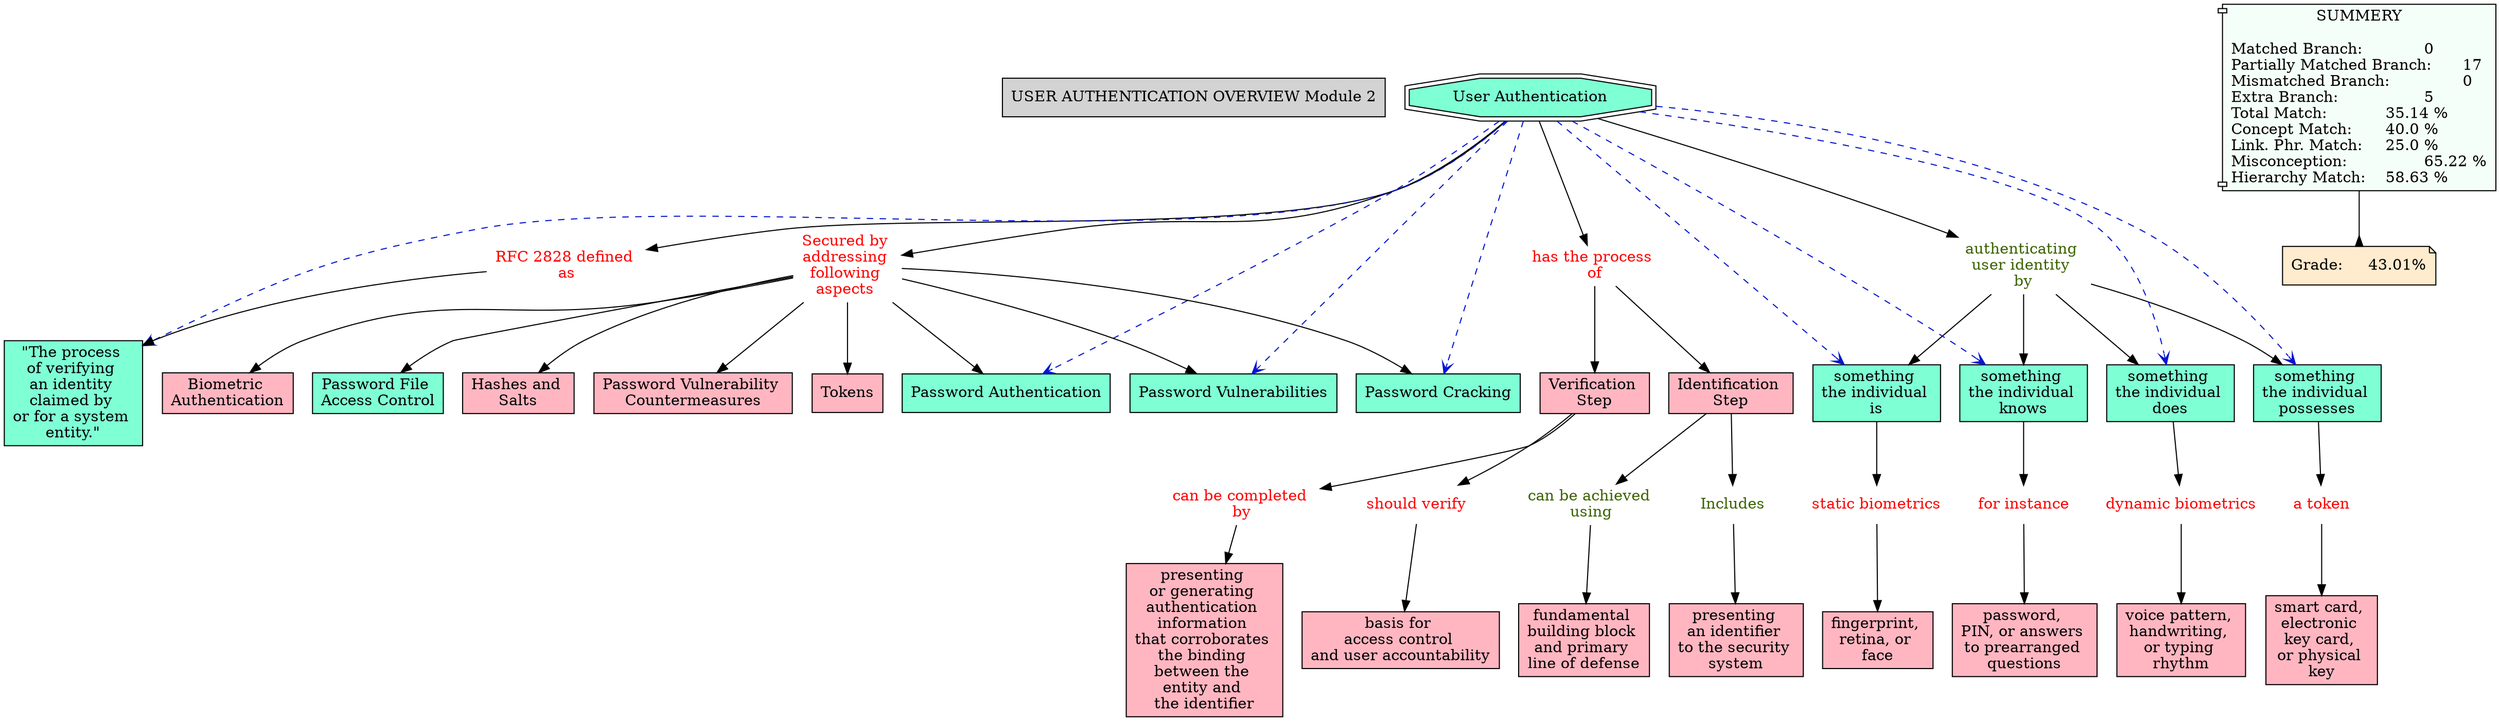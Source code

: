 // The Round Table
digraph {
	"1S3Z7MBCZ-13LSBRL-9HM" [label="USER AUTHENTICATION OVERVIEW Module 2" Gsplines=true shape=rect style=filled]
	"1SX6VWZ94-1T3BZHH-5R8" [label="authenticating 
user identity 
by" Gsplines=true fontcolor="#3B6300" shape=none]
	"1SX6VWZ8W-225X8FQ-5HH" [label="something 
the individual 
is" Gsplines=true fillcolor=aquamarine shape=rect style=filled]
	"1SX6VWZ94-1T3BZHH-5R8" -> "1SX6VWZ8W-225X8FQ-5HH" [constraint=true]
	"1SX6VWZ8W-1MDX62Z-5HL" [label="User Authentication
" Gsplines=true fillcolor=aquamarine shape=doubleoctagon style=filled]
	"1SX6VWZ92-204ZBPY-5NL" [label="RFC 2828 defined 
as" Gsplines=true fontcolor=red shape=none]
	"1SX6VWZ8W-1MDX62Z-5HL" -> "1SX6VWZ92-204ZBPY-5NL" [constraint=true]
	"1SX6VWZ92-PG1XCV-5P2" [label="Secured by 
addressing 
following 
aspects " Gsplines=true fontcolor=red shape=none]
	"1SX6VWZ8Y-369GKQ-5K1" [label="Password File 
Access Control
" Gsplines=true fillcolor=aquamarine shape=rect style=filled]
	"1SX6VWZ92-PG1XCV-5P2" -> "1SX6VWZ8Y-369GKQ-5K1" [constraint=true]
	"1SX6VWZ90-MJYXTQ-5LM" [label="can be achieved 
using" Gsplines=true fontcolor="#3B6300" shape=none]
	"1SX6VWZ8Y-27M77YW-5JN" [label="fundamental 
building block 
and primary 
line of defense
" Gsplines=true fillcolor="#FFB6C1" shape=rect style=filled]
	"1SX6VWZ90-MJYXTQ-5LM" -> "1SX6VWZ8Y-27M77YW-5JN" [constraint=true]
	"1SX6VWZ8W-1MDX62Z-5HL" [label="User Authentication
" Gsplines=true fillcolor=aquamarine shape=doubleoctagon style=filled]
	"1SX6VWZ94-26DSKH1-5QN" [label="has the process 
of" Gsplines=true fontcolor=red shape=none]
	"1SX6VWZ8W-1MDX62Z-5HL" -> "1SX6VWZ94-26DSKH1-5QN" [constraint=true]
	"1SX6VWZ95-82H3XM-5S6" [label="for instance
" Gsplines=true fontcolor=red shape=none]
	"1SX6VWZ8X-18ZP5H2-5JG" [label="password, 
PIN, or answers 
to prearranged 
questions" Gsplines=true fillcolor="#FFB6C1" shape=rect style=filled]
	"1SX6VWZ95-82H3XM-5S6" -> "1SX6VWZ8X-18ZP5H2-5JG" [constraint=true]
	"1SX6VWZ8V-13FVP9F-5H9" [label="Identification 
Step" Gsplines=true fillcolor="#FFB6C1" shape=rect style=filled]
	"1SX6VWZ8Z-29Q0ZK3-5L4" [label=Includes Gsplines=true fontcolor="#3B6300" shape=none]
	"1SX6VWZ8V-13FVP9F-5H9" -> "1SX6VWZ8Z-29Q0ZK3-5L4" [constraint=true]
	"1SX6VWZ94-1T3BZHH-5R8" [label="authenticating 
user identity 
by" Gsplines=true fontcolor="#3B6300" shape=none]
	"1SX6VWZ8W-1MQK70D-5HP" [label="something 
the individual 
knows" Gsplines=true fillcolor=aquamarine shape=rect style=filled]
	"1SX6VWZ94-1T3BZHH-5R8" -> "1SX6VWZ8W-1MQK70D-5HP" [constraint=true]
	"1SX6VWZ96-1FGSRTN-5SQ" [label="dynamic biometrics
" Gsplines=true fontcolor=red shape=none]
	"1SX6VWZ8X-LPQ1PR-5JC" [label="voice pattern, 
handwriting, 
or typing 
rhythm" Gsplines=true fillcolor="#FFB6C1" shape=rect style=filled]
	"1SX6VWZ96-1FGSRTN-5SQ" -> "1SX6VWZ8X-LPQ1PR-5JC" [constraint=true]
	"1SX6VWZ92-PG1XCV-5P2" [label="Secured by 
addressing 
following 
aspects " Gsplines=true fontcolor=red shape=none]
	"1SX6VWZ8Y-20TP3L8-5K4" [label="Password Authentication
" Gsplines=true fillcolor=aquamarine shape=rect style=filled]
	"1SX6VWZ92-PG1XCV-5P2" -> "1SX6VWZ8Y-20TP3L8-5K4" [constraint=true]
	"1SX6VWZ8W-N5BL4N-5HS" [label="something 
the individual 
does" Gsplines=true fillcolor=aquamarine shape=rect style=filled]
	"1SX6VWZ96-1FGSRTN-5SQ" [label="dynamic biometrics
" Gsplines=true fontcolor=red shape=none]
	"1SX6VWZ8W-N5BL4N-5HS" -> "1SX6VWZ96-1FGSRTN-5SQ" [constraint=true]
	"1SX6VWZ94-1T3BZHH-5R8" [label="authenticating 
user identity 
by" Gsplines=true fontcolor="#3B6300" shape=none]
	"1SX6VWZ8V-1WFTVCZ-5H6" [label="something 
the individual 
possesses" Gsplines=true fillcolor=aquamarine shape=rect style=filled]
	"1SX6VWZ94-1T3BZHH-5R8" -> "1SX6VWZ8V-1WFTVCZ-5H6" [constraint=true]
	"1SX6VWZ8W-1MDX62Z-5HL" [label="User Authentication
" Gsplines=true fillcolor=aquamarine shape=doubleoctagon style=filled]
	"1SX6VWZ92-PG1XCV-5P2" [label="Secured by 
addressing 
following 
aspects " Gsplines=true fontcolor=red shape=none]
	"1SX6VWZ8W-1MDX62Z-5HL" -> "1SX6VWZ92-PG1XCV-5P2" [constraint=true]
	"1SX6VWZ92-PG1XCV-5P2" [label="Secured by 
addressing 
following 
aspects " Gsplines=true fontcolor=red shape=none]
	"1SX6VWZ8Z-249PVVS-5KB" [label="Hashes and 
Salts" Gsplines=true fillcolor="#FFB6C1" shape=rect style=filled]
	"1SX6VWZ92-PG1XCV-5P2" -> "1SX6VWZ8Z-249PVVS-5KB" [constraint=true]
	"1SX6VWZ91-PGDML3-5MM" [label="can be completed 
by" Gsplines=true fontcolor=red shape=none]
	"1SX6VWZ8Y-1GKN55L-5JY" [label="presenting 
or generating 
authentication 
information 
that corroborates 
the binding 
between the 
entity and 
the identifier
" Gsplines=true fillcolor="#FFB6C1" shape=rect style=filled]
	"1SX6VWZ91-PGDML3-5MM" -> "1SX6VWZ8Y-1GKN55L-5JY" [constraint=true]
	"1SX6VWZ8W-1SBRHG4-5HD" [label="Verification 
Step" Gsplines=true fillcolor="#FFB6C1" shape=rect style=filled]
	"1SX6VWZ91-PGDML3-5MM" [label="can be completed 
by" Gsplines=true fontcolor=red shape=none]
	"1SX6VWZ8W-1SBRHG4-5HD" -> "1SX6VWZ91-PGDML3-5MM" [constraint=true]
	"1SX6VWZ8W-1MDX62Z-5HL" [label="User Authentication
" Gsplines=true fillcolor=aquamarine shape=doubleoctagon style=filled]
	"1SX6VWZ94-1T3BZHH-5R8" [label="authenticating 
user identity 
by" Gsplines=true fontcolor="#3B6300" shape=none]
	"1SX6VWZ8W-1MDX62Z-5HL" -> "1SX6VWZ94-1T3BZHH-5R8" [constraint=true]
	"1SX6VWZ8W-1MQK70D-5HP" [label="something 
the individual 
knows" Gsplines=true fillcolor=aquamarine shape=rect style=filled]
	"1SX6VWZ95-82H3XM-5S6" [label="for instance
" Gsplines=true fontcolor=red shape=none]
	"1SX6VWZ8W-1MQK70D-5HP" -> "1SX6VWZ95-82H3XM-5S6" [constraint=true]
	"1SX6VWZ90-25Y1T49-5M3" [label="should verify 
" Gsplines=true fontcolor=red shape=none]
	"1SX6VWZ8Y-NGBKJ5-5JV" [label="basis for 
access control 
and user accountability
" Gsplines=true fillcolor="#FFB6C1" shape=rect style=filled]
	"1SX6VWZ90-25Y1T49-5M3" -> "1SX6VWZ8Y-NGBKJ5-5JV" [constraint=true]
	"1SX6VWZ94-26DSKH1-5QN" [label="has the process 
of" Gsplines=true fontcolor=red shape=none]
	"1SX6VWZ8V-13FVP9F-5H9" [label="Identification 
Step" Gsplines=true fillcolor="#FFB6C1" shape=rect style=filled]
	"1SX6VWZ94-26DSKH1-5QN" -> "1SX6VWZ8V-13FVP9F-5H9" [constraint=true]
	"1SX6VWZ8Z-29Q0ZK3-5L4" [label=Includes Gsplines=true fontcolor="#3B6300" shape=none]
	"1SX6VWZ8Y-165JWQ3-5JR" [label="presenting 
an identifier 
to the security 
system" Gsplines=true fillcolor="#FFB6C1" shape=rect style=filled]
	"1SX6VWZ8Z-29Q0ZK3-5L4" -> "1SX6VWZ8Y-165JWQ3-5JR" [constraint=true]
	"1SX6VWZ92-204ZBPY-5NL" [label="RFC 2828 defined 
as" Gsplines=true fontcolor=red shape=none]
	"1SX6VWZ8V-22CX572-5H2" [label="\"The process 
of verifying 
an identity 
claimed by 
or for a system 
entity.\"" Gsplines=true fillcolor=aquamarine shape=rect style=filled]
	"1SX6VWZ92-204ZBPY-5NL" -> "1SX6VWZ8V-22CX572-5H2" [constraint=true]
	"1SX6VWZ8W-225X8FQ-5HH" [label="something 
the individual 
is" Gsplines=true fillcolor=aquamarine shape=rect style=filled]
	"1SX6VWZ92-26X6M0V-5N3" [label="static biometrics
" Gsplines=true fontcolor=red shape=none]
	"1SX6VWZ8W-225X8FQ-5HH" -> "1SX6VWZ92-26X6M0V-5N3" [constraint=true]
	"1SX6VWZ92-PG1XCV-5P2" [label="Secured by 
addressing 
following 
aspects " Gsplines=true fontcolor=red shape=none]
	"1SX6VWZ8X-651CDN-5JK" [label="Password Vulnerability 
Countermeasures" Gsplines=true fillcolor="#FFB6C1" shape=rect style=filled]
	"1SX6VWZ92-PG1XCV-5P2" -> "1SX6VWZ8X-651CDN-5JK" [constraint=true]
	"1SX6VWZ92-PG1XCV-5P2" [label="Secured by 
addressing 
following 
aspects " Gsplines=true fontcolor=red shape=none]
	"1SX6VWZ8W-J49Z6K-5HZ" [label=Tokens Gsplines=true fillcolor="#FFB6C1" shape=rect style=filled]
	"1SX6VWZ92-PG1XCV-5P2" -> "1SX6VWZ8W-J49Z6K-5HZ" [constraint=true]
	"1SX6VWZ92-PG1XCV-5P2" [label="Secured by 
addressing 
following 
aspects " Gsplines=true fontcolor=red shape=none]
	"1SX6VWZ8Z-15G046-5K7" [label="Biometric 
Authentication" Gsplines=true fillcolor="#FFB6C1" shape=rect style=filled]
	"1SX6VWZ92-PG1XCV-5P2" -> "1SX6VWZ8Z-15G046-5K7" [constraint=true]
	"1SX6VWZ94-1T3BZHH-5R8" [label="authenticating 
user identity 
by" Gsplines=true fontcolor="#3B6300" shape=none]
	"1SX6VWZ8W-N5BL4N-5HS" [label="something 
the individual 
does" Gsplines=true fillcolor=aquamarine shape=rect style=filled]
	"1SX6VWZ94-1T3BZHH-5R8" -> "1SX6VWZ8W-N5BL4N-5HS" [constraint=true]
	"1SX6VWZ8V-1WFTVCZ-5H6" [label="something 
the individual 
possesses" Gsplines=true fillcolor=aquamarine shape=rect style=filled]
	"1SX6VWZ8Z-1GW2V4Q-5KN" [label="a token" Gsplines=true fontcolor=red shape=none]
	"1SX6VWZ8V-1WFTVCZ-5H6" -> "1SX6VWZ8Z-1GW2V4Q-5KN" [constraint=true]
	"1SX6VWZ94-26DSKH1-5QN" [label="has the process 
of" Gsplines=true fontcolor=red shape=none]
	"1SX6VWZ8W-1SBRHG4-5HD" [label="Verification 
Step" Gsplines=true fillcolor="#FFB6C1" shape=rect style=filled]
	"1SX6VWZ94-26DSKH1-5QN" -> "1SX6VWZ8W-1SBRHG4-5HD" [constraint=true]
	"1SX6VWZ92-PG1XCV-5P2" [label="Secured by 
addressing 
following 
aspects " Gsplines=true fontcolor=red shape=none]
	"1SX6VWZ8W-2GDLBG-5HW" [label="Password Vulnerabilities
" Gsplines=true fillcolor=aquamarine shape=rect style=filled]
	"1SX6VWZ92-PG1XCV-5P2" -> "1SX6VWZ8W-2GDLBG-5HW" [constraint=true]
	"1SX6VWZ92-26X6M0V-5N3" [label="static biometrics
" Gsplines=true fontcolor=red shape=none]
	"1SX6VWZ8X-5YLD4R-5J8" [label="fingerprint, 
retina, or 
face" Gsplines=true fillcolor="#FFB6C1" shape=rect style=filled]
	"1SX6VWZ92-26X6M0V-5N3" -> "1SX6VWZ8X-5YLD4R-5J8" [constraint=true]
	"1SX6VWZ8V-13FVP9F-5H9" [label="Identification 
Step" Gsplines=true fillcolor="#FFB6C1" shape=rect style=filled]
	"1SX6VWZ90-MJYXTQ-5LM" [label="can be achieved 
using" Gsplines=true fontcolor="#3B6300" shape=none]
	"1SX6VWZ8V-13FVP9F-5H9" -> "1SX6VWZ90-MJYXTQ-5LM" [constraint=true]
	"1SX6VWZ92-PG1XCV-5P2" [label="Secured by 
addressing 
following 
aspects " Gsplines=true fontcolor=red shape=none]
	"1SX6VWZ8X-180PRY1-5J5" [label="Password Cracking
" Gsplines=true fillcolor=aquamarine shape=rect style=filled]
	"1SX6VWZ92-PG1XCV-5P2" -> "1SX6VWZ8X-180PRY1-5J5" [constraint=true]
	"1SX6VWZ8Z-1GW2V4Q-5KN" [label="a token" Gsplines=true fontcolor=red shape=none]
	"1SX6VWZ8X-25ZTZQR-5J2" [label="smart card, 
electronic 
key card, 
or physical 
key" Gsplines=true fillcolor="#FFB6C1" shape=rect style=filled]
	"1SX6VWZ8Z-1GW2V4Q-5KN" -> "1SX6VWZ8X-25ZTZQR-5J2" [constraint=true]
	"1SX6VWZ8W-1SBRHG4-5HD" [label="Verification 
Step" Gsplines=true fillcolor="#FFB6C1" shape=rect style=filled]
	"1SX6VWZ90-25Y1T49-5M3" [label="should verify 
" Gsplines=true fontcolor=red shape=none]
	"1SX6VWZ8W-1SBRHG4-5HD" -> "1SX6VWZ90-25Y1T49-5M3" [constraint=true]
	Stat [label="SUMMERY

Matched Branch:		0\lPartially Matched Branch:	17\lMismatched Branch:		0\lExtra Branch:			5\lTotal Match:		35.14 %\lConcept Match:	40.0 %\lLink. Phr. Match:	25.0 %\lMisconception:		65.22 %\lHierarchy Match:	58.63 %\l" Gsplines=true fillcolor="#F5FFFA" shape=component style=filled]
	Grade [label="Grade:	43.01%" Gsplines=true fillcolor="#FFEBCD" shape=note style=filled]
	Stat -> Grade [arrowhead=inv color=black constraint=true]
	"1SX6VWZ8W-1MDX62Z-5HL" -> "1SX6VWZ8V-22CX572-5H2" [arrowhead=open color="#0316D1" constraint=true style=dashed]
	"1SX6VWZ8W-1MDX62Z-5HL" -> "1SX6VWZ8W-1MQK70D-5HP" [arrowhead=open color="#0316D1" constraint=true style=dashed]
	"1SX6VWZ8W-1MDX62Z-5HL" -> "1SX6VWZ8V-1WFTVCZ-5H6" [arrowhead=open color="#0316D1" constraint=true style=dashed]
	"1SX6VWZ8W-1MDX62Z-5HL" -> "1SX6VWZ8W-225X8FQ-5HH" [arrowhead=open color="#0316D1" constraint=true style=dashed]
	"1SX6VWZ8W-1MDX62Z-5HL" -> "1SX6VWZ8W-N5BL4N-5HS" [arrowhead=open color="#0316D1" constraint=true style=dashed]
	"1SX6VWZ8W-1MDX62Z-5HL" -> "1SX6VWZ8W-2GDLBG-5HW" [arrowhead=open color="#0316D1" constraint=true style=dashed]
	"1SX6VWZ8W-1MDX62Z-5HL" -> "1SX6VWZ8X-180PRY1-5J5" [arrowhead=open color="#0316D1" constraint=true style=dashed]
	"1SX6VWZ8W-1MDX62Z-5HL" -> "1SX6VWZ8Y-20TP3L8-5K4" [arrowhead=open color="#0316D1" constraint=true style=dashed]
}
